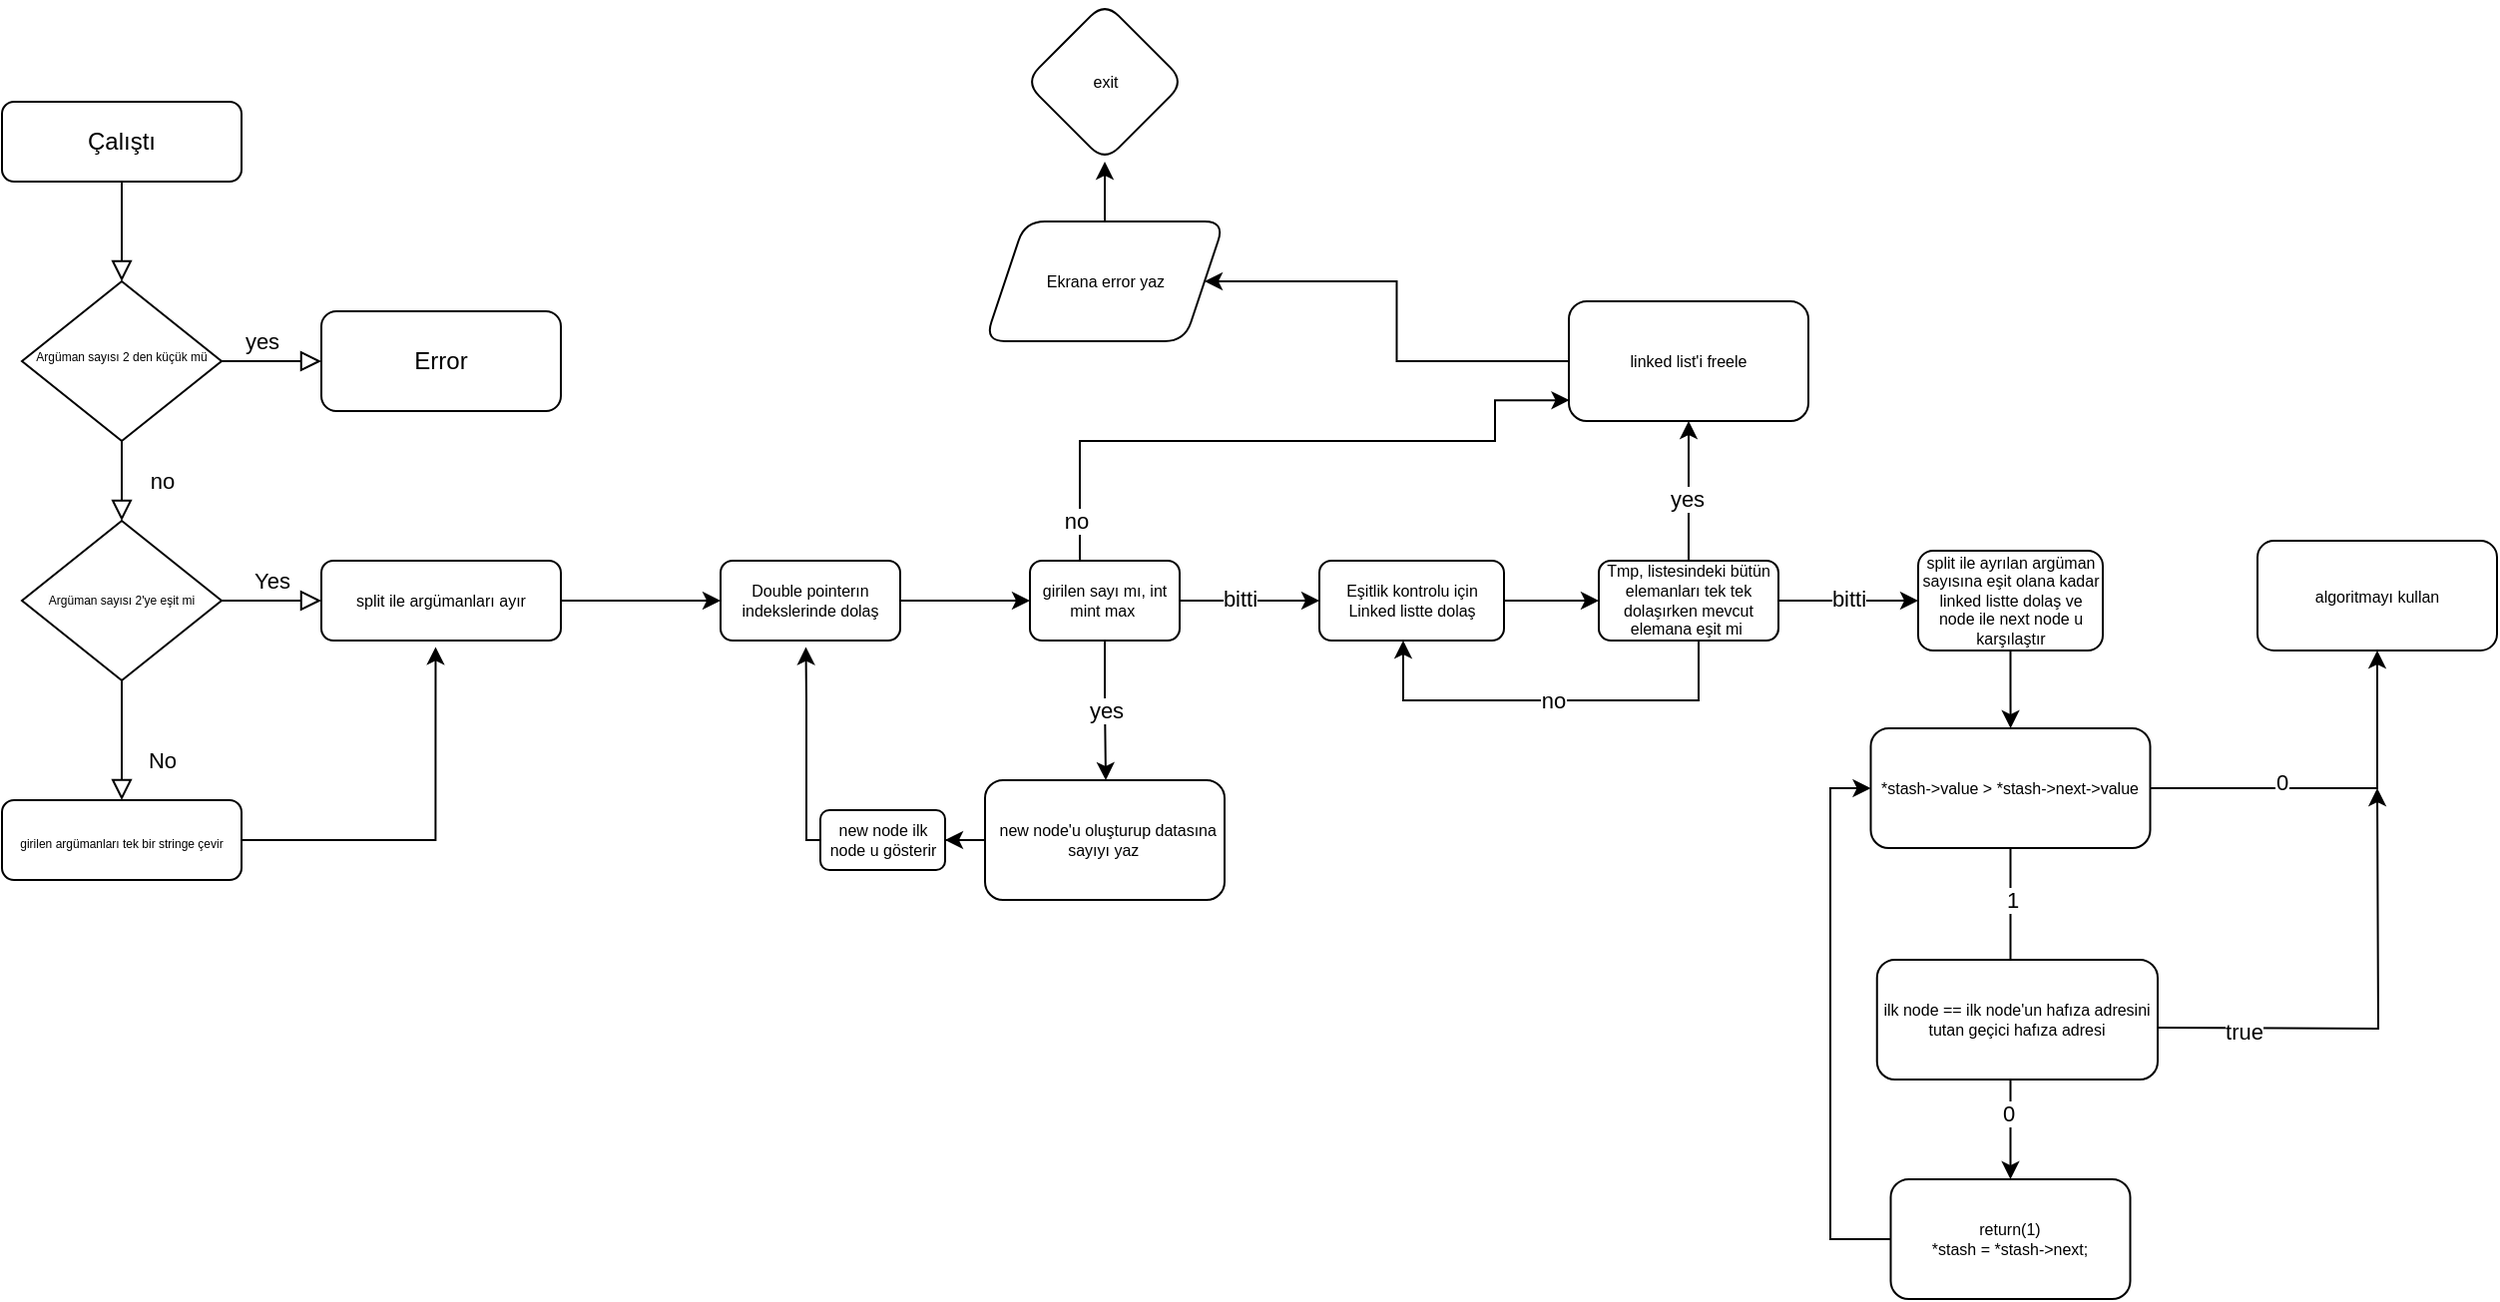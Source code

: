 <mxfile version="26.0.15">
  <diagram id="C5RBs43oDa-KdzZeNtuy" name="Page-1">
    <mxGraphModel dx="1509" dy="799" grid="1" gridSize="10" guides="1" tooltips="1" connect="1" arrows="1" fold="1" page="1" pageScale="1" pageWidth="1169" pageHeight="827" math="0" shadow="0">
      <root>
        <mxCell id="WIyWlLk6GJQsqaUBKTNV-0" />
        <mxCell id="WIyWlLk6GJQsqaUBKTNV-1" parent="WIyWlLk6GJQsqaUBKTNV-0" />
        <mxCell id="WIyWlLk6GJQsqaUBKTNV-2" value="" style="rounded=0;html=1;jettySize=auto;orthogonalLoop=1;fontSize=11;endArrow=block;endFill=0;endSize=8;strokeWidth=1;shadow=0;labelBackgroundColor=none;edgeStyle=orthogonalEdgeStyle;" parent="WIyWlLk6GJQsqaUBKTNV-1" source="WIyWlLk6GJQsqaUBKTNV-3" target="WIyWlLk6GJQsqaUBKTNV-6" edge="1">
          <mxGeometry relative="1" as="geometry" />
        </mxCell>
        <mxCell id="WIyWlLk6GJQsqaUBKTNV-3" value="Çalıştı" style="rounded=1;whiteSpace=wrap;html=1;fontSize=12;glass=0;strokeWidth=1;shadow=0;" parent="WIyWlLk6GJQsqaUBKTNV-1" vertex="1">
          <mxGeometry x="20" y="70" width="120" height="40" as="geometry" />
        </mxCell>
        <mxCell id="WIyWlLk6GJQsqaUBKTNV-4" value="no" style="rounded=0;html=1;jettySize=auto;orthogonalLoop=1;fontSize=11;endArrow=block;endFill=0;endSize=8;strokeWidth=1;shadow=0;labelBackgroundColor=none;edgeStyle=orthogonalEdgeStyle;" parent="WIyWlLk6GJQsqaUBKTNV-1" source="WIyWlLk6GJQsqaUBKTNV-6" target="WIyWlLk6GJQsqaUBKTNV-10" edge="1">
          <mxGeometry y="20" relative="1" as="geometry">
            <mxPoint as="offset" />
          </mxGeometry>
        </mxCell>
        <mxCell id="WIyWlLk6GJQsqaUBKTNV-5" value="yes" style="edgeStyle=orthogonalEdgeStyle;rounded=0;html=1;jettySize=auto;orthogonalLoop=1;fontSize=11;endArrow=block;endFill=0;endSize=8;strokeWidth=1;shadow=0;labelBackgroundColor=none;" parent="WIyWlLk6GJQsqaUBKTNV-1" source="WIyWlLk6GJQsqaUBKTNV-6" target="WIyWlLk6GJQsqaUBKTNV-7" edge="1">
          <mxGeometry x="-0.2" y="10" relative="1" as="geometry">
            <mxPoint as="offset" />
          </mxGeometry>
        </mxCell>
        <mxCell id="WIyWlLk6GJQsqaUBKTNV-6" value="Argüman sayısı 2 den küçük mü" style="rhombus;whiteSpace=wrap;html=1;shadow=0;fontFamily=Helvetica;fontSize=6;align=center;strokeWidth=1;spacing=6;spacingTop=-4;" parent="WIyWlLk6GJQsqaUBKTNV-1" vertex="1">
          <mxGeometry x="30" y="160" width="100" height="80" as="geometry" />
        </mxCell>
        <mxCell id="WIyWlLk6GJQsqaUBKTNV-7" value="Error" style="rounded=1;whiteSpace=wrap;html=1;fontSize=12;glass=0;strokeWidth=1;shadow=0;" parent="WIyWlLk6GJQsqaUBKTNV-1" vertex="1">
          <mxGeometry x="180" y="175" width="120" height="50" as="geometry" />
        </mxCell>
        <mxCell id="WIyWlLk6GJQsqaUBKTNV-8" value="No" style="rounded=0;html=1;jettySize=auto;orthogonalLoop=1;fontSize=11;endArrow=block;endFill=0;endSize=8;strokeWidth=1;shadow=0;labelBackgroundColor=none;edgeStyle=orthogonalEdgeStyle;" parent="WIyWlLk6GJQsqaUBKTNV-1" source="WIyWlLk6GJQsqaUBKTNV-10" target="WIyWlLk6GJQsqaUBKTNV-11" edge="1">
          <mxGeometry x="0.333" y="20" relative="1" as="geometry">
            <mxPoint as="offset" />
          </mxGeometry>
        </mxCell>
        <mxCell id="WIyWlLk6GJQsqaUBKTNV-9" value="Yes" style="edgeStyle=orthogonalEdgeStyle;rounded=0;html=1;jettySize=auto;orthogonalLoop=1;fontSize=11;endArrow=block;endFill=0;endSize=8;strokeWidth=1;shadow=0;labelBackgroundColor=none;" parent="WIyWlLk6GJQsqaUBKTNV-1" source="WIyWlLk6GJQsqaUBKTNV-10" target="WIyWlLk6GJQsqaUBKTNV-12" edge="1">
          <mxGeometry y="10" relative="1" as="geometry">
            <mxPoint as="offset" />
          </mxGeometry>
        </mxCell>
        <mxCell id="WIyWlLk6GJQsqaUBKTNV-10" value="&lt;span style=&quot;color: rgb(0, 0, 0); font-family: Helvetica; font-size: 6px; font-style: normal; font-variant-ligatures: normal; font-variant-caps: normal; font-weight: 400; letter-spacing: normal; orphans: 2; text-align: center; text-indent: 0px; text-transform: none; widows: 2; word-spacing: 0px; -webkit-text-stroke-width: 0px; white-space: normal; background-color: rgb(251, 251, 251); text-decoration-thickness: initial; text-decoration-style: initial; text-decoration-color: initial; float: none; display: inline !important;&quot;&gt;Argüman sayısı 2&#39;ye eşit mi&lt;/span&gt;" style="rhombus;whiteSpace=wrap;html=1;shadow=0;fontFamily=Helvetica;fontSize=12;align=center;strokeWidth=1;spacing=6;spacingTop=-4;" parent="WIyWlLk6GJQsqaUBKTNV-1" vertex="1">
          <mxGeometry x="30" y="280" width="100" height="80" as="geometry" />
        </mxCell>
        <mxCell id="WIyWlLk6GJQsqaUBKTNV-11" value="&lt;font style=&quot;font-size: 6px;&quot;&gt;girilen argümanları tek bir stringe çevir&lt;/font&gt;" style="rounded=1;whiteSpace=wrap;html=1;fontSize=12;glass=0;strokeWidth=1;shadow=0;" parent="WIyWlLk6GJQsqaUBKTNV-1" vertex="1">
          <mxGeometry x="20" y="420" width="120" height="40" as="geometry" />
        </mxCell>
        <mxCell id="i3paU_Us-MfHiYPbaGBy-17" value="" style="edgeStyle=orthogonalEdgeStyle;rounded=0;orthogonalLoop=1;jettySize=auto;html=1;" edge="1" parent="WIyWlLk6GJQsqaUBKTNV-1" source="WIyWlLk6GJQsqaUBKTNV-12" target="i3paU_Us-MfHiYPbaGBy-16">
          <mxGeometry relative="1" as="geometry" />
        </mxCell>
        <mxCell id="WIyWlLk6GJQsqaUBKTNV-12" value="split ile argümanları ayır" style="rounded=1;whiteSpace=wrap;html=1;fontSize=8;glass=0;strokeWidth=1;shadow=0;" parent="WIyWlLk6GJQsqaUBKTNV-1" vertex="1">
          <mxGeometry x="180" y="300" width="120" height="40" as="geometry" />
        </mxCell>
        <mxCell id="i3paU_Us-MfHiYPbaGBy-5" style="edgeStyle=orthogonalEdgeStyle;rounded=0;orthogonalLoop=1;jettySize=auto;html=1;entryX=0.477;entryY=1.08;entryDx=0;entryDy=0;entryPerimeter=0;" edge="1" parent="WIyWlLk6GJQsqaUBKTNV-1" source="WIyWlLk6GJQsqaUBKTNV-11" target="WIyWlLk6GJQsqaUBKTNV-12">
          <mxGeometry relative="1" as="geometry" />
        </mxCell>
        <mxCell id="i3paU_Us-MfHiYPbaGBy-19" value="" style="edgeStyle=orthogonalEdgeStyle;rounded=0;orthogonalLoop=1;jettySize=auto;html=1;" edge="1" parent="WIyWlLk6GJQsqaUBKTNV-1" source="i3paU_Us-MfHiYPbaGBy-16" target="i3paU_Us-MfHiYPbaGBy-18">
          <mxGeometry relative="1" as="geometry" />
        </mxCell>
        <mxCell id="i3paU_Us-MfHiYPbaGBy-16" value="Double pointerın indekslerinde dolaş" style="whiteSpace=wrap;html=1;fontSize=8;rounded=1;glass=0;strokeWidth=1;shadow=0;" vertex="1" parent="WIyWlLk6GJQsqaUBKTNV-1">
          <mxGeometry x="380" y="300" width="90" height="40" as="geometry" />
        </mxCell>
        <mxCell id="i3paU_Us-MfHiYPbaGBy-21" value="" style="edgeStyle=orthogonalEdgeStyle;rounded=0;orthogonalLoop=1;jettySize=auto;html=1;entryX=0.002;entryY=0.826;entryDx=0;entryDy=0;entryPerimeter=0;" edge="1" parent="WIyWlLk6GJQsqaUBKTNV-1" target="i3paU_Us-MfHiYPbaGBy-46">
          <mxGeometry relative="1" as="geometry">
            <mxPoint x="559.998" y="300" as="sourcePoint" />
            <mxPoint x="792.4" y="218.72" as="targetPoint" />
            <Array as="points">
              <mxPoint x="560" y="240" />
              <mxPoint x="768" y="240" />
              <mxPoint x="768" y="220" />
            </Array>
          </mxGeometry>
        </mxCell>
        <mxCell id="i3paU_Us-MfHiYPbaGBy-22" value="no" style="edgeLabel;html=1;align=center;verticalAlign=middle;resizable=0;points=[];" vertex="1" connectable="0" parent="i3paU_Us-MfHiYPbaGBy-21">
          <mxGeometry x="0.017" y="-1" relative="1" as="geometry">
            <mxPoint x="-108" y="39" as="offset" />
          </mxGeometry>
        </mxCell>
        <mxCell id="i3paU_Us-MfHiYPbaGBy-28" value="yes" style="edgeStyle=orthogonalEdgeStyle;rounded=0;orthogonalLoop=1;jettySize=auto;html=1;" edge="1" parent="WIyWlLk6GJQsqaUBKTNV-1" source="i3paU_Us-MfHiYPbaGBy-18" target="i3paU_Us-MfHiYPbaGBy-27">
          <mxGeometry relative="1" as="geometry">
            <Array as="points">
              <mxPoint x="573" y="370" />
              <mxPoint x="573" y="370" />
            </Array>
          </mxGeometry>
        </mxCell>
        <mxCell id="i3paU_Us-MfHiYPbaGBy-34" value="" style="edgeStyle=orthogonalEdgeStyle;rounded=0;orthogonalLoop=1;jettySize=auto;html=1;" edge="1" parent="WIyWlLk6GJQsqaUBKTNV-1" source="i3paU_Us-MfHiYPbaGBy-18" target="i3paU_Us-MfHiYPbaGBy-33">
          <mxGeometry relative="1" as="geometry" />
        </mxCell>
        <mxCell id="i3paU_Us-MfHiYPbaGBy-37" value="bitti" style="edgeLabel;html=1;align=center;verticalAlign=middle;resizable=0;points=[];" vertex="1" connectable="0" parent="i3paU_Us-MfHiYPbaGBy-34">
          <mxGeometry x="-0.143" y="1" relative="1" as="geometry">
            <mxPoint as="offset" />
          </mxGeometry>
        </mxCell>
        <mxCell id="i3paU_Us-MfHiYPbaGBy-18" value="girilen sayı mı, int mint max&amp;nbsp;" style="whiteSpace=wrap;html=1;fontSize=8;rounded=1;glass=0;strokeWidth=1;shadow=0;" vertex="1" parent="WIyWlLk6GJQsqaUBKTNV-1">
          <mxGeometry x="535" y="300" width="75" height="40" as="geometry" />
        </mxCell>
        <mxCell id="i3paU_Us-MfHiYPbaGBy-24" value="" style="edgeStyle=orthogonalEdgeStyle;rounded=0;orthogonalLoop=1;jettySize=auto;html=1;" edge="1" parent="WIyWlLk6GJQsqaUBKTNV-1" source="i3paU_Us-MfHiYPbaGBy-20" target="i3paU_Us-MfHiYPbaGBy-23">
          <mxGeometry relative="1" as="geometry" />
        </mxCell>
        <mxCell id="i3paU_Us-MfHiYPbaGBy-20" value="Ekrana error yaz" style="shape=parallelogram;perimeter=parallelogramPerimeter;whiteSpace=wrap;html=1;fixedSize=1;fontSize=8;rounded=1;glass=0;strokeWidth=1;shadow=0;" vertex="1" parent="WIyWlLk6GJQsqaUBKTNV-1">
          <mxGeometry x="512.5" y="130" width="120" height="60" as="geometry" />
        </mxCell>
        <mxCell id="i3paU_Us-MfHiYPbaGBy-23" value="exit" style="rhombus;whiteSpace=wrap;html=1;fontSize=8;rounded=1;glass=0;strokeWidth=1;shadow=0;" vertex="1" parent="WIyWlLk6GJQsqaUBKTNV-1">
          <mxGeometry x="532.5" y="20" width="80" height="80" as="geometry" />
        </mxCell>
        <mxCell id="i3paU_Us-MfHiYPbaGBy-31" value="" style="edgeStyle=orthogonalEdgeStyle;rounded=0;orthogonalLoop=1;jettySize=auto;html=1;" edge="1" parent="WIyWlLk6GJQsqaUBKTNV-1" source="i3paU_Us-MfHiYPbaGBy-27" target="i3paU_Us-MfHiYPbaGBy-30">
          <mxGeometry relative="1" as="geometry" />
        </mxCell>
        <mxCell id="i3paU_Us-MfHiYPbaGBy-27" value="&amp;nbsp;new node&#39;u oluşturup datasına sayıyı yaz&amp;nbsp;" style="whiteSpace=wrap;html=1;fontSize=8;rounded=1;glass=0;strokeWidth=1;shadow=0;" vertex="1" parent="WIyWlLk6GJQsqaUBKTNV-1">
          <mxGeometry x="512.5" y="410" width="120" height="60" as="geometry" />
        </mxCell>
        <mxCell id="i3paU_Us-MfHiYPbaGBy-30" value="new node ilk node u gösterir" style="whiteSpace=wrap;html=1;fontSize=8;rounded=1;glass=0;strokeWidth=1;shadow=0;" vertex="1" parent="WIyWlLk6GJQsqaUBKTNV-1">
          <mxGeometry x="430" y="425" width="62.5" height="30" as="geometry" />
        </mxCell>
        <mxCell id="i3paU_Us-MfHiYPbaGBy-32" style="edgeStyle=orthogonalEdgeStyle;rounded=0;orthogonalLoop=1;jettySize=auto;html=1;entryX=0.475;entryY=1.082;entryDx=0;entryDy=0;entryPerimeter=0;" edge="1" parent="WIyWlLk6GJQsqaUBKTNV-1" source="i3paU_Us-MfHiYPbaGBy-30" target="i3paU_Us-MfHiYPbaGBy-16">
          <mxGeometry relative="1" as="geometry">
            <Array as="points">
              <mxPoint x="423" y="440" />
              <mxPoint x="423" y="370" />
            </Array>
          </mxGeometry>
        </mxCell>
        <mxCell id="i3paU_Us-MfHiYPbaGBy-36" value="" style="edgeStyle=orthogonalEdgeStyle;rounded=0;orthogonalLoop=1;jettySize=auto;html=1;" edge="1" parent="WIyWlLk6GJQsqaUBKTNV-1" source="i3paU_Us-MfHiYPbaGBy-33" target="i3paU_Us-MfHiYPbaGBy-35">
          <mxGeometry relative="1" as="geometry" />
        </mxCell>
        <mxCell id="i3paU_Us-MfHiYPbaGBy-33" value="Eşitlik kontrolu için Linked listte dolaş" style="whiteSpace=wrap;html=1;fontSize=8;rounded=1;glass=0;strokeWidth=1;shadow=0;" vertex="1" parent="WIyWlLk6GJQsqaUBKTNV-1">
          <mxGeometry x="680" y="300" width="92.5" height="40" as="geometry" />
        </mxCell>
        <mxCell id="i3paU_Us-MfHiYPbaGBy-47" value="" style="edgeStyle=orthogonalEdgeStyle;rounded=0;orthogonalLoop=1;jettySize=auto;html=1;" edge="1" parent="WIyWlLk6GJQsqaUBKTNV-1" source="i3paU_Us-MfHiYPbaGBy-35" target="i3paU_Us-MfHiYPbaGBy-46">
          <mxGeometry relative="1" as="geometry" />
        </mxCell>
        <mxCell id="i3paU_Us-MfHiYPbaGBy-55" value="yes" style="edgeLabel;html=1;align=center;verticalAlign=middle;resizable=0;points=[];" vertex="1" connectable="0" parent="i3paU_Us-MfHiYPbaGBy-47">
          <mxGeometry x="-0.095" y="1" relative="1" as="geometry">
            <mxPoint as="offset" />
          </mxGeometry>
        </mxCell>
        <mxCell id="i3paU_Us-MfHiYPbaGBy-50" value="" style="edgeStyle=orthogonalEdgeStyle;rounded=0;orthogonalLoop=1;jettySize=auto;html=1;entryX=0;entryY=0.5;entryDx=0;entryDy=0;" edge="1" parent="WIyWlLk6GJQsqaUBKTNV-1" source="i3paU_Us-MfHiYPbaGBy-35" target="i3paU_Us-MfHiYPbaGBy-51">
          <mxGeometry relative="1" as="geometry">
            <mxPoint x="960" y="320" as="targetPoint" />
          </mxGeometry>
        </mxCell>
        <mxCell id="i3paU_Us-MfHiYPbaGBy-56" value="bitti" style="edgeLabel;html=1;align=center;verticalAlign=middle;resizable=0;points=[];" vertex="1" connectable="0" parent="i3paU_Us-MfHiYPbaGBy-50">
          <mxGeometry x="0.004" y="1" relative="1" as="geometry">
            <mxPoint as="offset" />
          </mxGeometry>
        </mxCell>
        <mxCell id="i3paU_Us-MfHiYPbaGBy-35" value="Tmp, listesindeki bütün elemanları tek tek dolaşırken mevcut elemana eşit mi&amp;nbsp;" style="whiteSpace=wrap;html=1;fontSize=8;rounded=1;glass=0;strokeWidth=1;shadow=0;" vertex="1" parent="WIyWlLk6GJQsqaUBKTNV-1">
          <mxGeometry x="820" y="300" width="90" height="40" as="geometry" />
        </mxCell>
        <mxCell id="i3paU_Us-MfHiYPbaGBy-43" style="edgeStyle=orthogonalEdgeStyle;rounded=0;orthogonalLoop=1;jettySize=auto;html=1;entryX=0.454;entryY=1;entryDx=0;entryDy=0;entryPerimeter=0;" edge="1" parent="WIyWlLk6GJQsqaUBKTNV-1" source="i3paU_Us-MfHiYPbaGBy-35" target="i3paU_Us-MfHiYPbaGBy-33">
          <mxGeometry relative="1" as="geometry">
            <Array as="points">
              <mxPoint x="870" y="370" />
              <mxPoint x="722" y="370" />
            </Array>
          </mxGeometry>
        </mxCell>
        <mxCell id="i3paU_Us-MfHiYPbaGBy-44" value="no" style="edgeLabel;html=1;align=center;verticalAlign=middle;resizable=0;points=[];" vertex="1" connectable="0" parent="i3paU_Us-MfHiYPbaGBy-43">
          <mxGeometry x="-0.007" relative="1" as="geometry">
            <mxPoint as="offset" />
          </mxGeometry>
        </mxCell>
        <mxCell id="i3paU_Us-MfHiYPbaGBy-48" style="edgeStyle=orthogonalEdgeStyle;rounded=0;orthogonalLoop=1;jettySize=auto;html=1;" edge="1" parent="WIyWlLk6GJQsqaUBKTNV-1" source="i3paU_Us-MfHiYPbaGBy-46" target="i3paU_Us-MfHiYPbaGBy-20">
          <mxGeometry relative="1" as="geometry" />
        </mxCell>
        <mxCell id="i3paU_Us-MfHiYPbaGBy-46" value="linked list&#39;i freele" style="whiteSpace=wrap;html=1;fontSize=8;rounded=1;glass=0;strokeWidth=1;shadow=0;" vertex="1" parent="WIyWlLk6GJQsqaUBKTNV-1">
          <mxGeometry x="805" y="170" width="120" height="60" as="geometry" />
        </mxCell>
        <mxCell id="i3paU_Us-MfHiYPbaGBy-54" value="" style="edgeStyle=orthogonalEdgeStyle;rounded=0;orthogonalLoop=1;jettySize=auto;html=1;" edge="1" parent="WIyWlLk6GJQsqaUBKTNV-1" source="i3paU_Us-MfHiYPbaGBy-51" target="i3paU_Us-MfHiYPbaGBy-53">
          <mxGeometry relative="1" as="geometry" />
        </mxCell>
        <mxCell id="i3paU_Us-MfHiYPbaGBy-51" value="split ile ayrılan argüman sayısına eşit olana kadar linked listte dolaş ve node ile next node u karşılaştır" style="whiteSpace=wrap;html=1;fontSize=8;rounded=1;glass=0;strokeWidth=1;shadow=0;" vertex="1" parent="WIyWlLk6GJQsqaUBKTNV-1">
          <mxGeometry x="980" y="295" width="92.5" height="50" as="geometry" />
        </mxCell>
        <mxCell id="i3paU_Us-MfHiYPbaGBy-61" value="1" style="edgeStyle=orthogonalEdgeStyle;rounded=0;orthogonalLoop=1;jettySize=auto;html=1;" edge="1" parent="WIyWlLk6GJQsqaUBKTNV-1" source="i3paU_Us-MfHiYPbaGBy-53" target="i3paU_Us-MfHiYPbaGBy-60">
          <mxGeometry x="-0.084" y="4" relative="1" as="geometry">
            <mxPoint as="offset" />
          </mxGeometry>
        </mxCell>
        <mxCell id="i3paU_Us-MfHiYPbaGBy-73" value="1" style="edgeLabel;html=1;align=center;verticalAlign=middle;resizable=0;points=[];" vertex="1" connectable="0" parent="i3paU_Us-MfHiYPbaGBy-61">
          <mxGeometry x="-0.773" y="-2" relative="1" as="geometry">
            <mxPoint x="2" y="7" as="offset" />
          </mxGeometry>
        </mxCell>
        <mxCell id="i3paU_Us-MfHiYPbaGBy-80" value="0" style="edgeLabel;html=1;align=center;verticalAlign=middle;resizable=0;points=[];" vertex="1" connectable="0" parent="i3paU_Us-MfHiYPbaGBy-61">
          <mxGeometry x="0.598" y="-2" relative="1" as="geometry">
            <mxPoint as="offset" />
          </mxGeometry>
        </mxCell>
        <mxCell id="i3paU_Us-MfHiYPbaGBy-69" style="edgeStyle=orthogonalEdgeStyle;rounded=0;orthogonalLoop=1;jettySize=auto;html=1;entryX=0.5;entryY=1;entryDx=0;entryDy=0;" edge="1" parent="WIyWlLk6GJQsqaUBKTNV-1" source="i3paU_Us-MfHiYPbaGBy-53" target="i3paU_Us-MfHiYPbaGBy-64">
          <mxGeometry relative="1" as="geometry" />
        </mxCell>
        <mxCell id="i3paU_Us-MfHiYPbaGBy-70" value="0" style="edgeLabel;html=1;align=center;verticalAlign=middle;resizable=0;points=[];" vertex="1" connectable="0" parent="i3paU_Us-MfHiYPbaGBy-69">
          <mxGeometry x="-0.287" y="3" relative="1" as="geometry">
            <mxPoint as="offset" />
          </mxGeometry>
        </mxCell>
        <mxCell id="i3paU_Us-MfHiYPbaGBy-53" value="*stash-&amp;gt;value &amp;gt; *stash-&amp;gt;next-&amp;gt;value" style="whiteSpace=wrap;html=1;fontSize=8;rounded=1;glass=0;strokeWidth=1;shadow=0;" vertex="1" parent="WIyWlLk6GJQsqaUBKTNV-1">
          <mxGeometry x="956.25" y="384" width="140" height="60" as="geometry" />
        </mxCell>
        <mxCell id="i3paU_Us-MfHiYPbaGBy-68" style="edgeStyle=orthogonalEdgeStyle;rounded=0;orthogonalLoop=1;jettySize=auto;html=1;entryX=0;entryY=0.5;entryDx=0;entryDy=0;" edge="1" parent="WIyWlLk6GJQsqaUBKTNV-1" source="i3paU_Us-MfHiYPbaGBy-60" target="i3paU_Us-MfHiYPbaGBy-53">
          <mxGeometry relative="1" as="geometry">
            <Array as="points">
              <mxPoint x="936" y="640" />
              <mxPoint x="936" y="414" />
            </Array>
          </mxGeometry>
        </mxCell>
        <mxCell id="i3paU_Us-MfHiYPbaGBy-60" value="return(1)&lt;br&gt;*stash = *stash-&amp;gt;next;" style="whiteSpace=wrap;html=1;fontSize=8;rounded=1;glass=0;strokeWidth=1;shadow=0;" vertex="1" parent="WIyWlLk6GJQsqaUBKTNV-1">
          <mxGeometry x="966.25" y="610" width="120" height="60" as="geometry" />
        </mxCell>
        <mxCell id="i3paU_Us-MfHiYPbaGBy-64" value="algoritmayı kullan" style="whiteSpace=wrap;html=1;fontSize=8;rounded=1;glass=0;strokeWidth=1;shadow=0;" vertex="1" parent="WIyWlLk6GJQsqaUBKTNV-1">
          <mxGeometry x="1150" y="290" width="120" height="55" as="geometry" />
        </mxCell>
        <mxCell id="i3paU_Us-MfHiYPbaGBy-75" value="" style="edgeStyle=orthogonalEdgeStyle;rounded=0;orthogonalLoop=1;jettySize=auto;html=1;" edge="1" parent="WIyWlLk6GJQsqaUBKTNV-1">
          <mxGeometry relative="1" as="geometry">
            <mxPoint x="1100.0" y="534" as="sourcePoint" />
            <mxPoint x="1210" y="414" as="targetPoint" />
          </mxGeometry>
        </mxCell>
        <mxCell id="i3paU_Us-MfHiYPbaGBy-78" value="true" style="edgeLabel;html=1;align=center;verticalAlign=middle;resizable=0;points=[];" vertex="1" connectable="0" parent="i3paU_Us-MfHiYPbaGBy-75">
          <mxGeometry x="-0.629" y="-2" relative="1" as="geometry">
            <mxPoint as="offset" />
          </mxGeometry>
        </mxCell>
        <mxCell id="i3paU_Us-MfHiYPbaGBy-72" value="&lt;div&gt;ilk node == ilk node&#39;un hafıza adresini tutan geçici hafıza adresi&lt;/div&gt;" style="whiteSpace=wrap;html=1;fontSize=8;rounded=1;glass=0;strokeWidth=1;shadow=0;" vertex="1" parent="WIyWlLk6GJQsqaUBKTNV-1">
          <mxGeometry x="959.38" y="500" width="140.62" height="60" as="geometry" />
        </mxCell>
      </root>
    </mxGraphModel>
  </diagram>
</mxfile>
